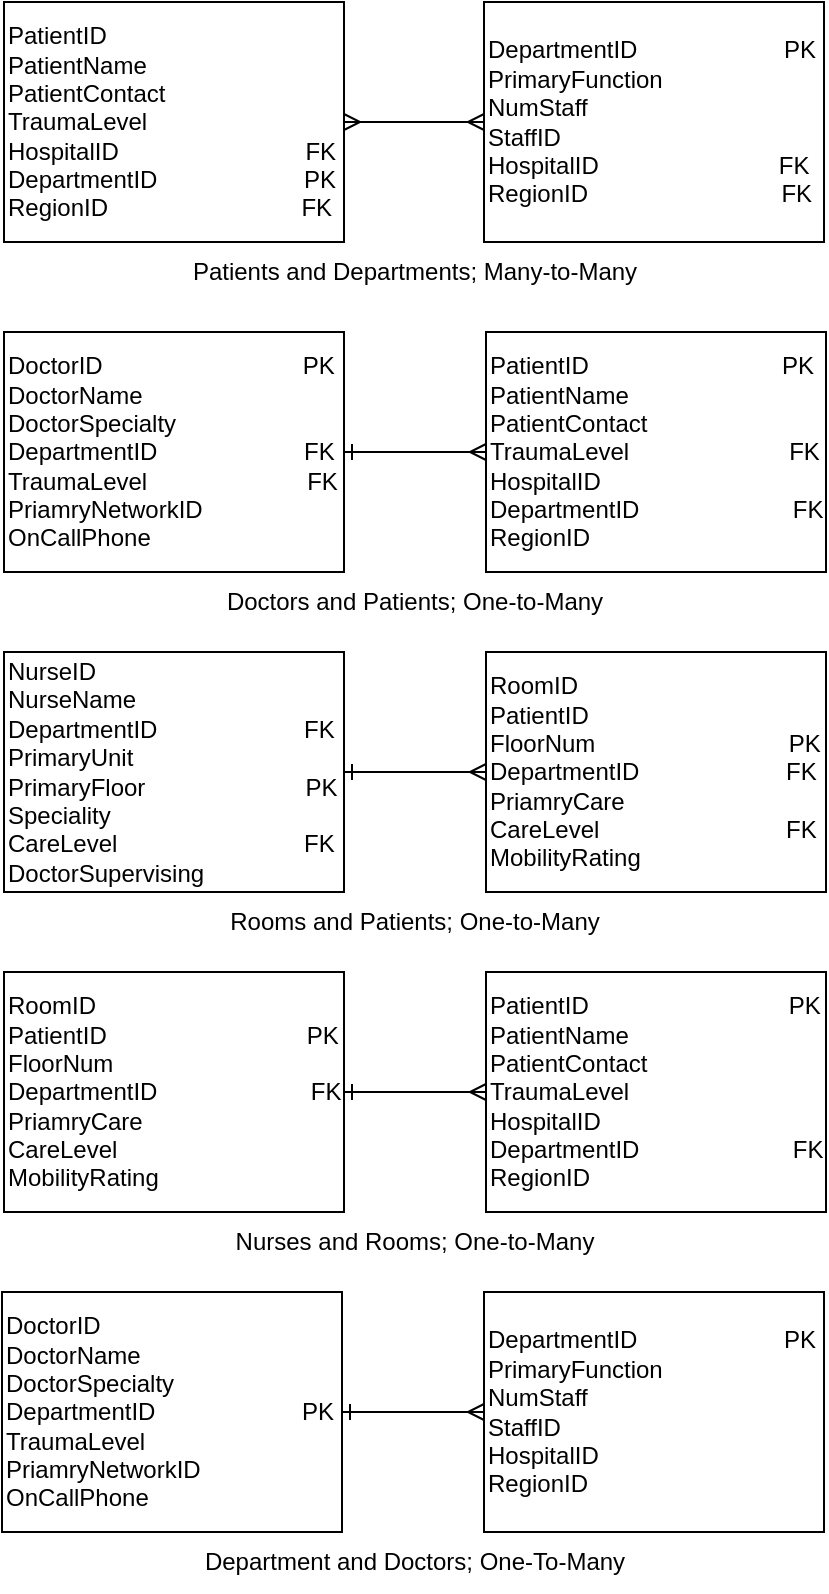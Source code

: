 <mxfile version="22.1.18" type="device">
  <diagram name="Page-1" id="Pj8QTm10dxf-_qUteqr5">
    <mxGraphModel dx="1430" dy="826" grid="1" gridSize="10" guides="1" tooltips="1" connect="1" arrows="1" fold="1" page="1" pageScale="1" pageWidth="827" pageHeight="1169" math="0" shadow="0">
      <root>
        <mxCell id="0" />
        <mxCell id="1" parent="0" />
        <mxCell id="eSrJOh5-UN03IqFbC18i-3" style="edgeStyle=orthogonalEdgeStyle;rounded=0;orthogonalLoop=1;jettySize=auto;html=1;entryX=0;entryY=0.5;entryDx=0;entryDy=0;endArrow=ERmany;endFill=0;startArrow=ERmany;startFill=0;" parent="1" source="eSrJOh5-UN03IqFbC18i-1" target="eSrJOh5-UN03IqFbC18i-2" edge="1">
          <mxGeometry relative="1" as="geometry" />
        </mxCell>
        <mxCell id="eSrJOh5-UN03IqFbC18i-1" value="&lt;div&gt;PatientID&lt;/div&gt;&lt;div&gt;PatientName&lt;/div&gt;&lt;div&gt;PatientContact&lt;/div&gt;&lt;div&gt;TraumaLevel&lt;/div&gt;&lt;div&gt;HospitalID&amp;nbsp; &amp;nbsp; &amp;nbsp; &amp;nbsp; &amp;nbsp; &amp;nbsp; &amp;nbsp; &amp;nbsp; &amp;nbsp; &amp;nbsp; &amp;nbsp; &amp;nbsp; &amp;nbsp; &amp;nbsp; FK&lt;/div&gt;&lt;div&gt;DepartmentID&amp;nbsp; &amp;nbsp; &amp;nbsp; &amp;nbsp; &amp;nbsp; &amp;nbsp; &amp;nbsp; &amp;nbsp; &amp;nbsp; &amp;nbsp; &amp;nbsp; PK&lt;/div&gt;&lt;div&gt;RegionID&amp;nbsp; &amp;nbsp; &amp;nbsp; &amp;nbsp; &amp;nbsp; &amp;nbsp; &amp;nbsp; &amp;nbsp; &amp;nbsp; &amp;nbsp; &amp;nbsp; &amp;nbsp; &amp;nbsp; &amp;nbsp; &amp;nbsp;FK&lt;/div&gt;" style="rounded=0;whiteSpace=wrap;html=1;align=left;" parent="1" vertex="1">
          <mxGeometry x="190" y="45" width="170" height="120" as="geometry" />
        </mxCell>
        <mxCell id="eSrJOh5-UN03IqFbC18i-2" value="DepartmentID&amp;nbsp; &amp;nbsp; &amp;nbsp; &amp;nbsp; &amp;nbsp; &amp;nbsp; &amp;nbsp; &amp;nbsp; &amp;nbsp; &amp;nbsp; &amp;nbsp; PK&lt;br&gt;PrimaryFunction&lt;br&gt;NumStaff&lt;br&gt;StaffID&lt;br&gt;HospitalID&amp;nbsp; &amp;nbsp; &amp;nbsp; &amp;nbsp; &amp;nbsp; &amp;nbsp; &amp;nbsp; &amp;nbsp; &amp;nbsp; &amp;nbsp; &amp;nbsp; &amp;nbsp; &amp;nbsp; &amp;nbsp;FK&lt;br&gt;RegionID&amp;nbsp; &amp;nbsp; &amp;nbsp; &amp;nbsp; &amp;nbsp; &amp;nbsp; &amp;nbsp; &amp;nbsp; &amp;nbsp; &amp;nbsp; &amp;nbsp; &amp;nbsp; &amp;nbsp; &amp;nbsp; &amp;nbsp;FK" style="rounded=0;whiteSpace=wrap;html=1;align=left;" parent="1" vertex="1">
          <mxGeometry x="430" y="45" width="170" height="120" as="geometry" />
        </mxCell>
        <mxCell id="Zhomr1DIxuM3Gr6Y-WkB-3" style="edgeStyle=orthogonalEdgeStyle;rounded=0;orthogonalLoop=1;jettySize=auto;html=1;entryX=0;entryY=0.5;entryDx=0;entryDy=0;endArrow=ERmany;endFill=0;startArrow=ERone;startFill=0;" edge="1" parent="1" source="Zhomr1DIxuM3Gr6Y-WkB-4" target="Zhomr1DIxuM3Gr6Y-WkB-5">
          <mxGeometry relative="1" as="geometry" />
        </mxCell>
        <mxCell id="Zhomr1DIxuM3Gr6Y-WkB-4" value="&lt;div&gt;DoctorID&amp;nbsp; &amp;nbsp; &amp;nbsp; &amp;nbsp; &amp;nbsp; &amp;nbsp; &amp;nbsp; &amp;nbsp; &amp;nbsp; &amp;nbsp; &amp;nbsp; &amp;nbsp; &amp;nbsp; &amp;nbsp; &amp;nbsp; PK&lt;/div&gt;&lt;div&gt;DoctorName&lt;/div&gt;&lt;div&gt;DoctorSpecialty&lt;/div&gt;&lt;div&gt;DepartmentID&amp;nbsp; &amp;nbsp; &amp;nbsp; &amp;nbsp; &amp;nbsp; &amp;nbsp; &amp;nbsp; &amp;nbsp; &amp;nbsp; &amp;nbsp; &amp;nbsp; FK&lt;br&gt;&lt;/div&gt;&lt;div&gt;TraumaLevel&amp;nbsp; &amp;nbsp; &amp;nbsp; &amp;nbsp; &amp;nbsp; &amp;nbsp; &amp;nbsp; &amp;nbsp; &amp;nbsp; &amp;nbsp; &amp;nbsp; &amp;nbsp; FK&lt;/div&gt;&lt;div&gt;PriamryNetworkID&lt;/div&gt;&lt;div&gt;OnCallPhone&lt;/div&gt;" style="rounded=0;whiteSpace=wrap;html=1;align=left;" vertex="1" parent="1">
          <mxGeometry x="190" y="210" width="170" height="120" as="geometry" />
        </mxCell>
        <mxCell id="Zhomr1DIxuM3Gr6Y-WkB-5" value="&lt;div&gt;PatientID&amp;nbsp; &amp;nbsp; &amp;nbsp; &amp;nbsp; &amp;nbsp; &amp;nbsp; &amp;nbsp; &amp;nbsp; &amp;nbsp; &amp;nbsp; &amp;nbsp; &amp;nbsp; &amp;nbsp; &amp;nbsp; &amp;nbsp;PK&lt;/div&gt;&lt;div&gt;PatientName&lt;/div&gt;&lt;div&gt;PatientContact&lt;/div&gt;&lt;div&gt;TraumaLevel&amp;nbsp; &amp;nbsp; &amp;nbsp; &amp;nbsp; &amp;nbsp; &amp;nbsp; &amp;nbsp; &amp;nbsp; &amp;nbsp; &amp;nbsp; &amp;nbsp; &amp;nbsp; FK&lt;/div&gt;&lt;div&gt;HospitalID&lt;/div&gt;&lt;div&gt;DepartmentID&amp;nbsp; &amp;nbsp; &amp;nbsp; &amp;nbsp; &amp;nbsp; &amp;nbsp; &amp;nbsp; &amp;nbsp; &amp;nbsp; &amp;nbsp; &amp;nbsp; &amp;nbsp;FK&lt;/div&gt;&lt;div&gt;RegionID&lt;/div&gt;" style="rounded=0;whiteSpace=wrap;html=1;align=left;" vertex="1" parent="1">
          <mxGeometry x="431" y="210" width="170" height="120" as="geometry" />
        </mxCell>
        <mxCell id="Zhomr1DIxuM3Gr6Y-WkB-6" style="edgeStyle=orthogonalEdgeStyle;rounded=0;orthogonalLoop=1;jettySize=auto;html=1;entryX=0;entryY=0.5;entryDx=0;entryDy=0;endArrow=ERmany;endFill=0;startArrow=ERone;startFill=0;" edge="1" parent="1" source="Zhomr1DIxuM3Gr6Y-WkB-7" target="Zhomr1DIxuM3Gr6Y-WkB-8">
          <mxGeometry relative="1" as="geometry" />
        </mxCell>
        <mxCell id="Zhomr1DIxuM3Gr6Y-WkB-7" value="&lt;div&gt;NurseID&lt;/div&gt;&lt;div&gt;NurseName&lt;/div&gt;&lt;div&gt;DepartmentID&amp;nbsp; &amp;nbsp; &amp;nbsp; &amp;nbsp; &amp;nbsp; &amp;nbsp; &amp;nbsp; &amp;nbsp; &amp;nbsp; &amp;nbsp; &amp;nbsp; FK&lt;br&gt;&lt;/div&gt;&lt;div&gt;PrimaryUnit&lt;/div&gt;&lt;div&gt;PrimaryFloor&amp;nbsp; &amp;nbsp; &amp;nbsp; &amp;nbsp; &amp;nbsp; &amp;nbsp; &amp;nbsp; &amp;nbsp; &amp;nbsp; &amp;nbsp; &amp;nbsp; &amp;nbsp; PK&lt;/div&gt;&lt;div&gt;Speciality&lt;/div&gt;&lt;div&gt;CareLevel&amp;nbsp; &amp;nbsp; &amp;nbsp; &amp;nbsp; &amp;nbsp; &amp;nbsp; &amp;nbsp; &amp;nbsp; &amp;nbsp; &amp;nbsp; &amp;nbsp; &amp;nbsp; &amp;nbsp; &amp;nbsp; FK&lt;/div&gt;&lt;div&gt;DoctorSupervising&lt;/div&gt;" style="rounded=0;whiteSpace=wrap;html=1;align=left;" vertex="1" parent="1">
          <mxGeometry x="190" y="370" width="170" height="120" as="geometry" />
        </mxCell>
        <mxCell id="Zhomr1DIxuM3Gr6Y-WkB-8" value="&lt;div&gt;RoomID&lt;/div&gt;&lt;div&gt;PatientID&lt;br&gt;&lt;/div&gt;&lt;div&gt;FloorNum&amp;nbsp; &amp;nbsp; &amp;nbsp; &amp;nbsp; &amp;nbsp; &amp;nbsp; &amp;nbsp; &amp;nbsp; &amp;nbsp; &amp;nbsp; &amp;nbsp; &amp;nbsp; &amp;nbsp; &amp;nbsp; &amp;nbsp;PK&lt;/div&gt;&lt;div&gt;DepartmentID&amp;nbsp; &amp;nbsp; &amp;nbsp; &amp;nbsp; &amp;nbsp; &amp;nbsp; &amp;nbsp; &amp;nbsp; &amp;nbsp; &amp;nbsp; &amp;nbsp; FK&lt;/div&gt;&lt;div&gt;PriamryCare&lt;/div&gt;&lt;div&gt;CareLevel&amp;nbsp; &amp;nbsp; &amp;nbsp; &amp;nbsp; &amp;nbsp; &amp;nbsp; &amp;nbsp; &amp;nbsp; &amp;nbsp; &amp;nbsp; &amp;nbsp; &amp;nbsp; &amp;nbsp; &amp;nbsp; FK&lt;/div&gt;&lt;div&gt;MobilityRating&lt;/div&gt;" style="rounded=0;whiteSpace=wrap;html=1;align=left;" vertex="1" parent="1">
          <mxGeometry x="431" y="370" width="170" height="120" as="geometry" />
        </mxCell>
        <mxCell id="Zhomr1DIxuM3Gr6Y-WkB-9" style="edgeStyle=orthogonalEdgeStyle;rounded=0;orthogonalLoop=1;jettySize=auto;html=1;entryX=0;entryY=0.5;entryDx=0;entryDy=0;endArrow=ERmany;endFill=0;startArrow=ERone;startFill=0;" edge="1" parent="1" source="Zhomr1DIxuM3Gr6Y-WkB-10" target="Zhomr1DIxuM3Gr6Y-WkB-11">
          <mxGeometry relative="1" as="geometry" />
        </mxCell>
        <mxCell id="Zhomr1DIxuM3Gr6Y-WkB-10" value="&lt;div&gt;&lt;div&gt;RoomID&lt;/div&gt;&lt;div&gt;PatientID&amp;nbsp; &amp;nbsp; &amp;nbsp; &amp;nbsp; &amp;nbsp; &amp;nbsp; &amp;nbsp; &amp;nbsp; &amp;nbsp; &amp;nbsp; &amp;nbsp; &amp;nbsp; &amp;nbsp; &amp;nbsp; &amp;nbsp; PK&lt;/div&gt;&lt;div&gt;FloorNum&lt;/div&gt;&lt;div&gt;DepartmentID&amp;nbsp; &amp;nbsp; &amp;nbsp; &amp;nbsp; &amp;nbsp; &amp;nbsp; &amp;nbsp; &amp;nbsp; &amp;nbsp; &amp;nbsp; &amp;nbsp; &amp;nbsp;FK&lt;/div&gt;&lt;div&gt;PriamryCare&lt;/div&gt;&lt;div&gt;CareLevel&lt;/div&gt;&lt;div&gt;MobilityRating&lt;/div&gt;&lt;/div&gt;" style="rounded=0;whiteSpace=wrap;html=1;align=left;" vertex="1" parent="1">
          <mxGeometry x="190" y="530" width="170" height="120" as="geometry" />
        </mxCell>
        <mxCell id="Zhomr1DIxuM3Gr6Y-WkB-11" value="&lt;div style=&quot;border-color: var(--border-color);&quot;&gt;PatientID&amp;nbsp; &amp;nbsp; &amp;nbsp; &amp;nbsp; &amp;nbsp; &amp;nbsp; &amp;nbsp; &amp;nbsp; &amp;nbsp; &amp;nbsp; &amp;nbsp; &amp;nbsp; &amp;nbsp; &amp;nbsp; &amp;nbsp; PK&lt;/div&gt;&lt;div style=&quot;border-color: var(--border-color);&quot;&gt;PatientName&lt;/div&gt;&lt;div style=&quot;border-color: var(--border-color);&quot;&gt;PatientContact&lt;/div&gt;&lt;div style=&quot;border-color: var(--border-color);&quot;&gt;TraumaLevel&lt;/div&gt;&lt;div style=&quot;border-color: var(--border-color);&quot;&gt;HospitalID&lt;/div&gt;&lt;div style=&quot;border-color: var(--border-color);&quot;&gt;DepartmentID&amp;nbsp; &amp;nbsp; &amp;nbsp; &amp;nbsp; &amp;nbsp; &amp;nbsp; &amp;nbsp; &amp;nbsp; &amp;nbsp; &amp;nbsp; &amp;nbsp; &amp;nbsp;FK&lt;/div&gt;&lt;div style=&quot;border-color: var(--border-color);&quot;&gt;RegionID&lt;/div&gt;" style="rounded=0;whiteSpace=wrap;html=1;align=left;" vertex="1" parent="1">
          <mxGeometry x="431" y="530" width="170" height="120" as="geometry" />
        </mxCell>
        <mxCell id="Zhomr1DIxuM3Gr6Y-WkB-17" style="edgeStyle=orthogonalEdgeStyle;rounded=0;orthogonalLoop=1;jettySize=auto;html=1;entryX=0;entryY=0.5;entryDx=0;entryDy=0;endArrow=ERmany;endFill=0;startArrow=ERone;startFill=0;" edge="1" parent="1" source="Zhomr1DIxuM3Gr6Y-WkB-18" target="Zhomr1DIxuM3Gr6Y-WkB-19">
          <mxGeometry relative="1" as="geometry" />
        </mxCell>
        <mxCell id="Zhomr1DIxuM3Gr6Y-WkB-18" value="&lt;div style=&quot;border-color: var(--border-color);&quot;&gt;DoctorID&lt;/div&gt;&lt;div style=&quot;border-color: var(--border-color);&quot;&gt;DoctorName&lt;/div&gt;&lt;div style=&quot;border-color: var(--border-color);&quot;&gt;DoctorSpecialty&lt;/div&gt;&lt;div style=&quot;border-color: var(--border-color);&quot;&gt;DepartmentID&amp;nbsp; &amp;nbsp; &amp;nbsp; &amp;nbsp; &amp;nbsp; &amp;nbsp; &amp;nbsp; &amp;nbsp; &amp;nbsp; &amp;nbsp; &amp;nbsp;&amp;nbsp;&lt;span style=&quot;background-color: initial;&quot;&gt;PK&lt;/span&gt;&lt;/div&gt;&lt;div style=&quot;border-color: var(--border-color);&quot;&gt;TraumaLevel&lt;/div&gt;&lt;div style=&quot;border-color: var(--border-color);&quot;&gt;PriamryNetworkID&lt;/div&gt;&lt;div style=&quot;border-color: var(--border-color);&quot;&gt;OnCallPhone&lt;/div&gt;" style="rounded=0;whiteSpace=wrap;html=1;align=left;" vertex="1" parent="1">
          <mxGeometry x="189" y="690" width="170" height="120" as="geometry" />
        </mxCell>
        <mxCell id="Zhomr1DIxuM3Gr6Y-WkB-19" value="&lt;div style=&quot;border-color: var(--border-color);&quot;&gt;DepartmentID&amp;nbsp; &amp;nbsp; &amp;nbsp; &amp;nbsp; &amp;nbsp; &amp;nbsp; &amp;nbsp; &amp;nbsp; &amp;nbsp; &amp;nbsp; &amp;nbsp; PK&lt;br style=&quot;border-color: var(--border-color);&quot;&gt;PrimaryFunction&lt;br style=&quot;border-color: var(--border-color);&quot;&gt;NumStaff&lt;br style=&quot;border-color: var(--border-color);&quot;&gt;StaffID&lt;br style=&quot;border-color: var(--border-color);&quot;&gt;HospitalID&lt;br style=&quot;border-color: var(--border-color);&quot;&gt;RegionID&lt;br&gt;&lt;/div&gt;" style="rounded=0;whiteSpace=wrap;html=1;align=left;" vertex="1" parent="1">
          <mxGeometry x="430" y="690" width="170" height="120" as="geometry" />
        </mxCell>
        <mxCell id="Zhomr1DIxuM3Gr6Y-WkB-21" value="Patients and Departments; Many-to-Many" style="text;html=1;align=center;verticalAlign=middle;resizable=0;points=[];autosize=1;strokeColor=none;fillColor=none;" vertex="1" parent="1">
          <mxGeometry x="270" y="165" width="250" height="30" as="geometry" />
        </mxCell>
        <mxCell id="Zhomr1DIxuM3Gr6Y-WkB-22" value="Doctors and Patients; One-to-Many" style="text;html=1;align=center;verticalAlign=middle;resizable=0;points=[];autosize=1;strokeColor=none;fillColor=none;" vertex="1" parent="1">
          <mxGeometry x="290" y="330" width="210" height="30" as="geometry" />
        </mxCell>
        <mxCell id="Zhomr1DIxuM3Gr6Y-WkB-23" value="Rooms and Patients; One-to-Many" style="text;html=1;align=center;verticalAlign=middle;resizable=0;points=[];autosize=1;strokeColor=none;fillColor=none;" vertex="1" parent="1">
          <mxGeometry x="290" y="490" width="210" height="30" as="geometry" />
        </mxCell>
        <mxCell id="Zhomr1DIxuM3Gr6Y-WkB-24" value="Nurses and Rooms; One-to-Many" style="text;html=1;align=center;verticalAlign=middle;resizable=0;points=[];autosize=1;strokeColor=none;fillColor=none;" vertex="1" parent="1">
          <mxGeometry x="295" y="650" width="200" height="30" as="geometry" />
        </mxCell>
        <mxCell id="Zhomr1DIxuM3Gr6Y-WkB-25" value="Department and Doctors; One-To-Many" style="text;html=1;align=center;verticalAlign=middle;resizable=0;points=[];autosize=1;strokeColor=none;fillColor=none;" vertex="1" parent="1">
          <mxGeometry x="280" y="810" width="230" height="30" as="geometry" />
        </mxCell>
      </root>
    </mxGraphModel>
  </diagram>
</mxfile>
